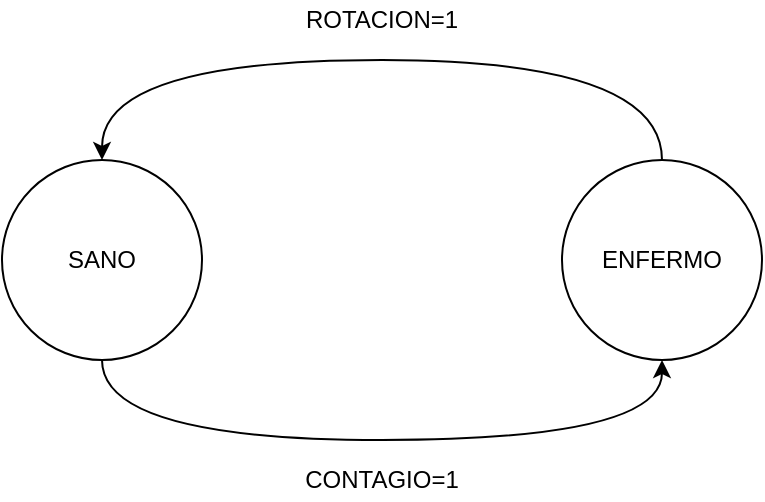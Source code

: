 <mxfile version="12.0.0" type="device" pages="1"><diagram id="E5Qx9fuUecN_6v3mnUeY" name="Page-1"><mxGraphModel dx="1182" dy="683" grid="1" gridSize="10" guides="1" tooltips="1" connect="1" arrows="1" fold="1" page="1" pageScale="1" pageWidth="827" pageHeight="1169" math="0" shadow="0"><root><mxCell id="0"/><mxCell id="1" parent="0"/><mxCell id="Noy0NOPLGbTR_1zGlghL-17" style="edgeStyle=orthogonalEdgeStyle;curved=1;rounded=0;orthogonalLoop=1;jettySize=auto;html=1;exitX=0.5;exitY=1;exitDx=0;exitDy=0;entryX=0.5;entryY=1;entryDx=0;entryDy=0;" edge="1" parent="1" source="Noy0NOPLGbTR_1zGlghL-18" target="Noy0NOPLGbTR_1zGlghL-20"><mxGeometry relative="1" as="geometry"><Array as="points"><mxPoint x="450" y="550"/><mxPoint x="730" y="550"/></Array></mxGeometry></mxCell><mxCell id="Noy0NOPLGbTR_1zGlghL-18" value="SANO" style="ellipse;whiteSpace=wrap;html=1;aspect=fixed;" vertex="1" parent="1"><mxGeometry x="400" y="410" width="100" height="100" as="geometry"/></mxCell><mxCell id="Noy0NOPLGbTR_1zGlghL-19" style="edgeStyle=orthogonalEdgeStyle;curved=1;rounded=0;orthogonalLoop=1;jettySize=auto;html=1;exitX=0.5;exitY=0;exitDx=0;exitDy=0;entryX=0.5;entryY=0;entryDx=0;entryDy=0;" edge="1" parent="1" source="Noy0NOPLGbTR_1zGlghL-20" target="Noy0NOPLGbTR_1zGlghL-18"><mxGeometry relative="1" as="geometry"><Array as="points"><mxPoint x="730" y="360"/><mxPoint x="450" y="360"/></Array></mxGeometry></mxCell><mxCell id="Noy0NOPLGbTR_1zGlghL-20" value="ENFERMO" style="ellipse;whiteSpace=wrap;html=1;aspect=fixed;" vertex="1" parent="1"><mxGeometry x="680" y="410" width="100" height="100" as="geometry"/></mxCell><mxCell id="Noy0NOPLGbTR_1zGlghL-21" value="ROTACION=1" style="text;html=1;strokeColor=none;fillColor=none;align=center;verticalAlign=middle;whiteSpace=wrap;rounded=0;" vertex="1" parent="1"><mxGeometry x="540" y="330" width="100" height="20" as="geometry"/></mxCell><mxCell id="Noy0NOPLGbTR_1zGlghL-22" value="CONTAGIO=1" style="text;html=1;strokeColor=none;fillColor=none;align=center;verticalAlign=middle;whiteSpace=wrap;rounded=0;" vertex="1" parent="1"><mxGeometry x="540" y="560" width="100" height="20" as="geometry"/></mxCell></root></mxGraphModel></diagram></mxfile>
